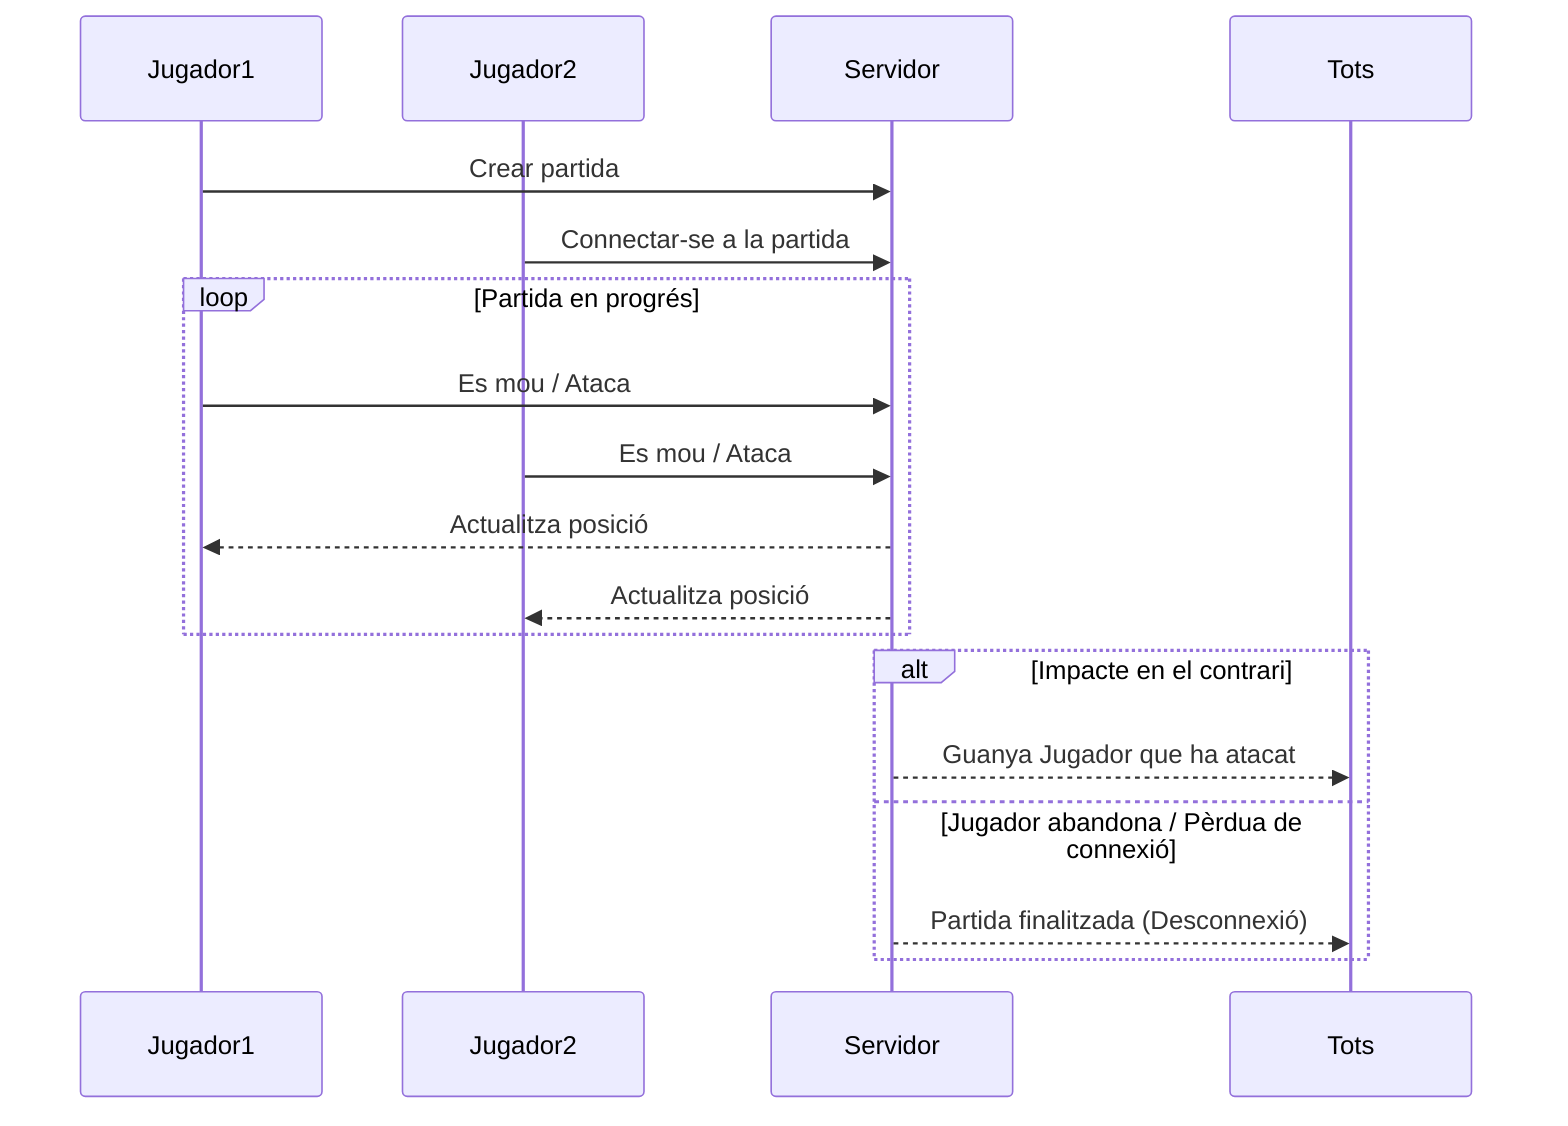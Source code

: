 sequenceDiagram
    participant Jugador1
    participant Jugador2
    participant Servidor
    participant Tots
   
    %% Inici de la partida
    Jugador1->>Servidor: Crear partida
    Jugador2->>Servidor: Connectar-se a la partida
   
    %% Joc en marxa
    loop Partida en progrés
        Jugador1->>Servidor: Es mou / Ataca
        Jugador2->>Servidor: Es mou / Ataca
        Servidor-->>Jugador1: Actualitza posició
        Servidor-->>Jugador2: Actualitza posició
    end
   
    %% Condicions de finalització
    alt Impacte en el contrari
        Servidor-->>Tots: Guanya Jugador que ha atacat
    else Jugador abandona / Pèrdua de connexió
        Servidor-->>Tots: Partida finalitzada (Desconnexió)
    end